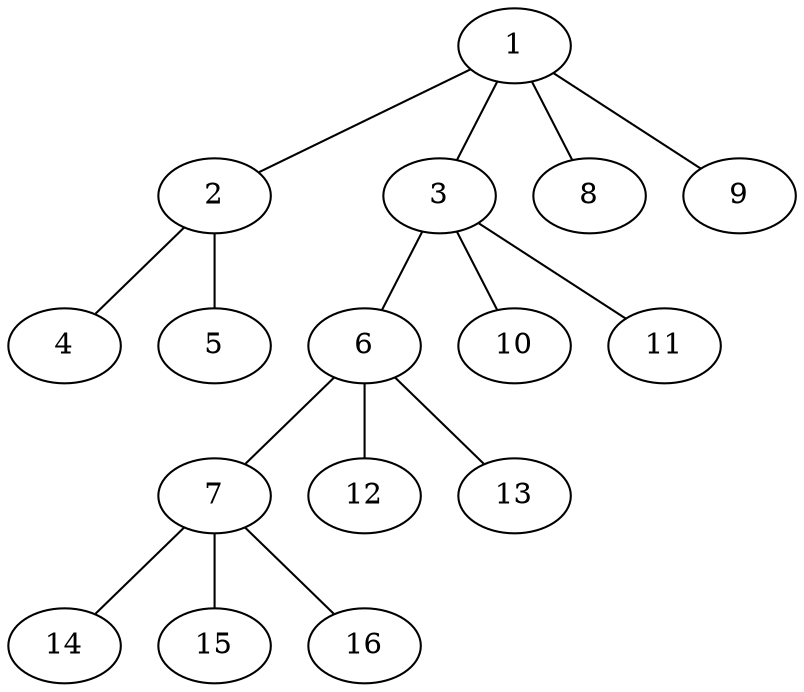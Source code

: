 graph molecule_2214 {
	1	 [chem=C];
	2	 [chem=N];
	1 -- 2	 [valence=1];
	3	 [chem=C];
	1 -- 3	 [valence=1];
	8	 [chem=H];
	1 -- 8	 [valence=1];
	9	 [chem=H];
	1 -- 9	 [valence=1];
	4	 [chem=O];
	2 -- 4	 [valence=2];
	5	 [chem=O];
	2 -- 5	 [valence=1];
	6	 [chem=C];
	3 -- 6	 [valence=1];
	10	 [chem=H];
	3 -- 10	 [valence=1];
	11	 [chem=H];
	3 -- 11	 [valence=1];
	7	 [chem=C];
	6 -- 7	 [valence=1];
	12	 [chem=H];
	6 -- 12	 [valence=1];
	13	 [chem=H];
	6 -- 13	 [valence=1];
	14	 [chem=H];
	7 -- 14	 [valence=1];
	15	 [chem=H];
	7 -- 15	 [valence=1];
	16	 [chem=H];
	7 -- 16	 [valence=1];
}
